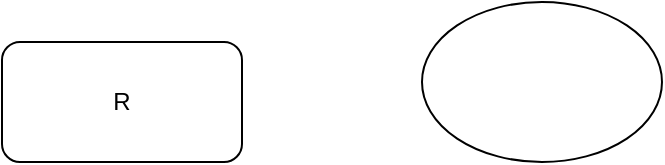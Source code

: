 <mxfile version="24.8.3">
  <diagram name="第 1 页" id="p4zgb9rrrLIaXvK1J_YT">
    <mxGraphModel dx="1434" dy="1907" grid="1" gridSize="10" guides="1" tooltips="1" connect="1" arrows="1" fold="1" page="1" pageScale="1" pageWidth="827" pageHeight="1169" math="0" shadow="0">
      <root>
        <mxCell id="0" />
        <mxCell id="1" parent="0" />
        <mxCell id="7xwbdbhUozmr0csB2E9i-1" value="R" style="rounded=1;whiteSpace=wrap;html=1;" vertex="1" parent="1">
          <mxGeometry x="230" y="-490" width="120" height="60" as="geometry" />
        </mxCell>
        <mxCell id="7xwbdbhUozmr0csB2E9i-2" value="" style="ellipse;whiteSpace=wrap;html=1;" vertex="1" parent="1">
          <mxGeometry x="440" y="-510" width="120" height="80" as="geometry" />
        </mxCell>
      </root>
    </mxGraphModel>
  </diagram>
</mxfile>
